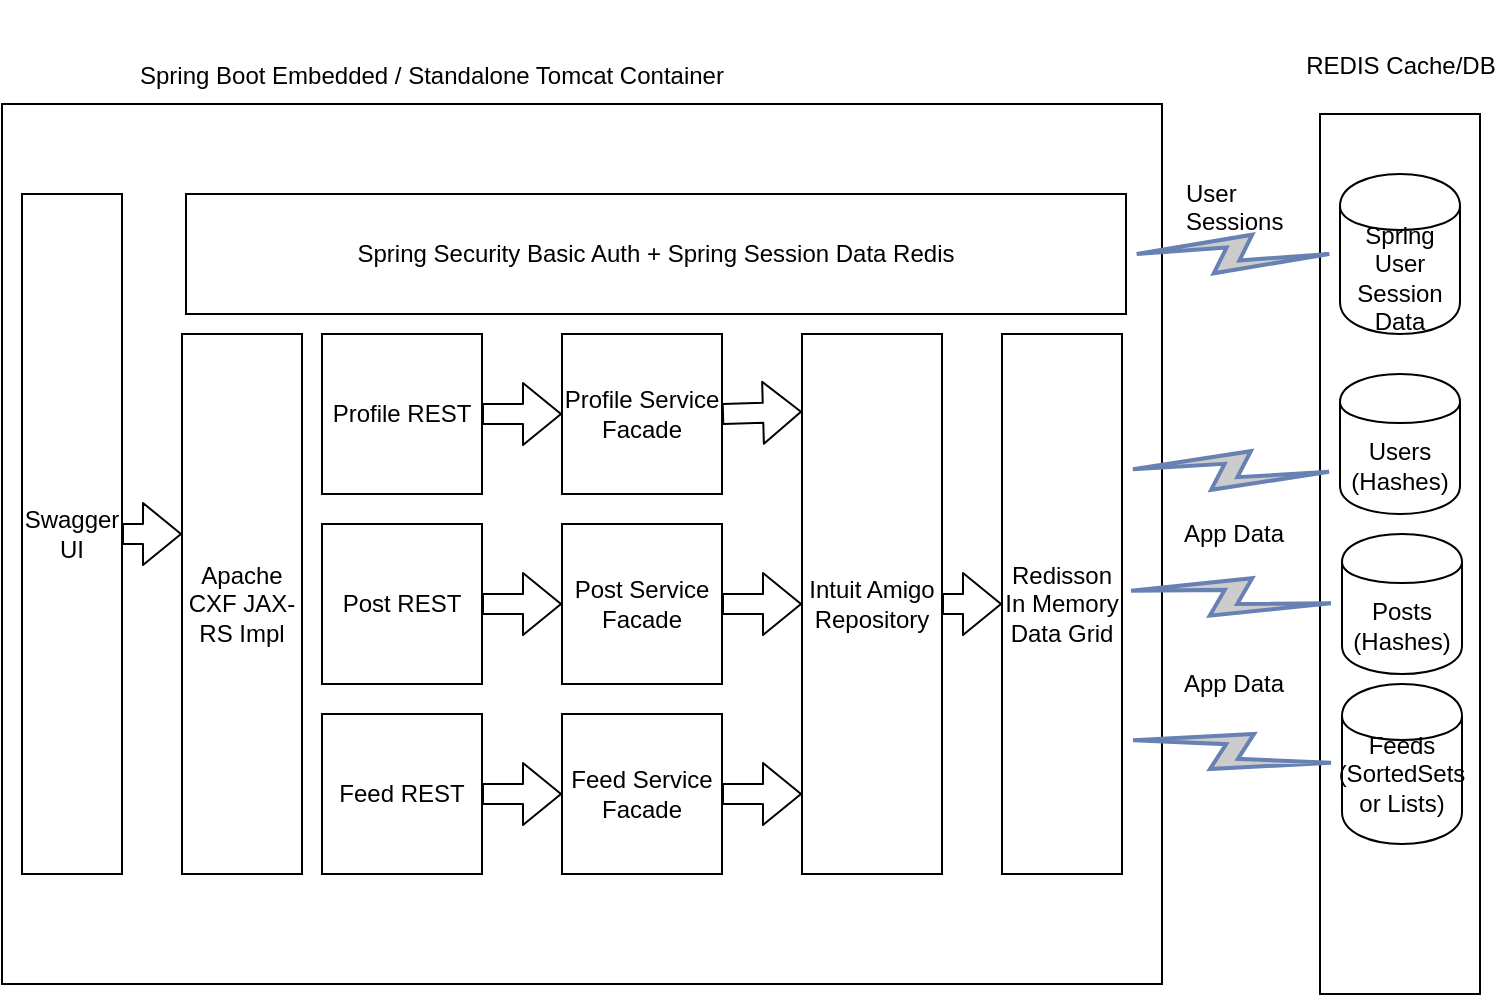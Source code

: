 <mxfile version="10.5.9" type="github"><diagram id="1RYPg8fCt-uc-34Qhv7I" name="Page-1"><mxGraphModel dx="1238" dy="1593" grid="1" gridSize="10" guides="1" tooltips="1" connect="1" arrows="1" fold="1" page="1" pageScale="1" pageWidth="850" pageHeight="1100" math="0" shadow="0"><root><mxCell id="0"/><mxCell id="1" parent="0"/><mxCell id="-DWzJqfhzz3Z3uuNRdP1-5" value="" style="rounded=0;whiteSpace=wrap;html=1;" parent="1" vertex="1"><mxGeometry y="-415" width="580" height="440" as="geometry"/></mxCell><mxCell id="-DWzJqfhzz3Z3uuNRdP1-37" value="" style="rounded=0;whiteSpace=wrap;html=1;" parent="1" vertex="1"><mxGeometry x="659" y="-410" width="80" height="440" as="geometry"/></mxCell><mxCell id="-DWzJqfhzz3Z3uuNRdP1-6" value="Profile REST" style="whiteSpace=wrap;html=1;aspect=fixed;" parent="1" vertex="1"><mxGeometry x="160" y="-300" width="80" height="80" as="geometry"/></mxCell><mxCell id="-DWzJqfhzz3Z3uuNRdP1-7" value="Post REST" style="whiteSpace=wrap;html=1;aspect=fixed;" parent="1" vertex="1"><mxGeometry x="160" y="-205" width="80" height="80" as="geometry"/></mxCell><mxCell id="-DWzJqfhzz3Z3uuNRdP1-8" value="Feed REST" style="whiteSpace=wrap;html=1;aspect=fixed;" parent="1" vertex="1"><mxGeometry x="160" y="-110" width="80" height="80" as="geometry"/></mxCell><mxCell id="-DWzJqfhzz3Z3uuNRdP1-9" value="Profile Service Facade" style="whiteSpace=wrap;html=1;aspect=fixed;" parent="1" vertex="1"><mxGeometry x="280" y="-300" width="80" height="80" as="geometry"/></mxCell><mxCell id="-DWzJqfhzz3Z3uuNRdP1-10" value="Post Service Facade" style="whiteSpace=wrap;html=1;aspect=fixed;" parent="1" vertex="1"><mxGeometry x="280" y="-205" width="80" height="80" as="geometry"/></mxCell><mxCell id="-DWzJqfhzz3Z3uuNRdP1-11" value="Feed Service Facade" style="whiteSpace=wrap;html=1;aspect=fixed;" parent="1" vertex="1"><mxGeometry x="280" y="-110" width="80" height="80" as="geometry"/></mxCell><mxCell id="-DWzJqfhzz3Z3uuNRdP1-12" value="Intuit Amigo Repository" style="rounded=0;whiteSpace=wrap;html=1;" parent="1" vertex="1"><mxGeometry x="400" y="-300" width="70" height="270" as="geometry"/></mxCell><mxCell id="-DWzJqfhzz3Z3uuNRdP1-13" value="" style="shape=flexArrow;endArrow=classic;html=1;exitX=1;exitY=0.5;exitDx=0;exitDy=0;entryX=0;entryY=0.5;entryDx=0;entryDy=0;" parent="1" source="-DWzJqfhzz3Z3uuNRdP1-6" target="-DWzJqfhzz3Z3uuNRdP1-9" edge="1"><mxGeometry width="50" height="50" relative="1" as="geometry"><mxPoint x="150" y="60" as="sourcePoint"/><mxPoint x="200" y="10" as="targetPoint"/></mxGeometry></mxCell><mxCell id="-DWzJqfhzz3Z3uuNRdP1-14" value="" style="shape=flexArrow;endArrow=classic;html=1;exitX=1;exitY=0.5;exitDx=0;exitDy=0;entryX=0;entryY=0.144;entryDx=0;entryDy=0;entryPerimeter=0;" parent="1" source="-DWzJqfhzz3Z3uuNRdP1-9" target="-DWzJqfhzz3Z3uuNRdP1-12" edge="1"><mxGeometry width="50" height="50" relative="1" as="geometry"><mxPoint x="250" y="-250" as="sourcePoint"/><mxPoint x="380" y="-260" as="targetPoint"/></mxGeometry></mxCell><mxCell id="-DWzJqfhzz3Z3uuNRdP1-15" value="Redisson In Memory Data Grid" style="rounded=0;whiteSpace=wrap;html=1;" parent="1" vertex="1"><mxGeometry x="500" y="-300" width="60" height="270" as="geometry"/></mxCell><mxCell id="-DWzJqfhzz3Z3uuNRdP1-18" value="" style="shape=flexArrow;endArrow=classic;html=1;exitX=1;exitY=0.5;exitDx=0;exitDy=0;" parent="1" source="-DWzJqfhzz3Z3uuNRdP1-7" target="-DWzJqfhzz3Z3uuNRdP1-10" edge="1"><mxGeometry width="50" height="50" relative="1" as="geometry"><mxPoint x="150" y="60" as="sourcePoint"/><mxPoint x="200" y="10" as="targetPoint"/></mxGeometry></mxCell><mxCell id="-DWzJqfhzz3Z3uuNRdP1-19" value="" style="shape=flexArrow;endArrow=classic;html=1;entryX=0;entryY=0.5;entryDx=0;entryDy=0;exitX=1;exitY=0.5;exitDx=0;exitDy=0;" parent="1" source="-DWzJqfhzz3Z3uuNRdP1-8" target="-DWzJqfhzz3Z3uuNRdP1-11" edge="1"><mxGeometry width="50" height="50" relative="1" as="geometry"><mxPoint x="150" y="60" as="sourcePoint"/><mxPoint x="200" y="10" as="targetPoint"/></mxGeometry></mxCell><mxCell id="-DWzJqfhzz3Z3uuNRdP1-20" value="" style="shape=flexArrow;endArrow=classic;html=1;exitX=1;exitY=0.5;exitDx=0;exitDy=0;" parent="1" source="-DWzJqfhzz3Z3uuNRdP1-10" edge="1"><mxGeometry width="50" height="50" relative="1" as="geometry"><mxPoint x="360" y="-130" as="sourcePoint"/><mxPoint x="400" y="-165" as="targetPoint"/></mxGeometry></mxCell><mxCell id="-DWzJqfhzz3Z3uuNRdP1-21" value="" style="shape=flexArrow;endArrow=classic;html=1;exitX=1;exitY=0.5;exitDx=0;exitDy=0;entryX=0;entryY=0.852;entryDx=0;entryDy=0;entryPerimeter=0;" parent="1" source="-DWzJqfhzz3Z3uuNRdP1-11" target="-DWzJqfhzz3Z3uuNRdP1-12" edge="1"><mxGeometry width="50" height="50" relative="1" as="geometry"><mxPoint x="150" y="60" as="sourcePoint"/><mxPoint x="200" y="10" as="targetPoint"/></mxGeometry></mxCell><mxCell id="-DWzJqfhzz3Z3uuNRdP1-22" value="" style="shape=flexArrow;endArrow=classic;html=1;exitX=1;exitY=0.5;exitDx=0;exitDy=0;" parent="1" source="-DWzJqfhzz3Z3uuNRdP1-12" edge="1"><mxGeometry width="50" height="50" relative="1" as="geometry"><mxPoint x="150" y="60" as="sourcePoint"/><mxPoint x="500" y="-165" as="targetPoint"/></mxGeometry></mxCell><mxCell id="-DWzJqfhzz3Z3uuNRdP1-25" value="Apache CXF JAX-RS Impl" style="rounded=0;whiteSpace=wrap;html=1;" parent="1" vertex="1"><mxGeometry x="90" y="-300" width="60" height="270" as="geometry"/></mxCell><mxCell id="-DWzJqfhzz3Z3uuNRdP1-26" value="Spring Security Basic Auth + Spring Session Data Redis" style="rounded=0;whiteSpace=wrap;html=1;" parent="1" vertex="1"><mxGeometry x="92" y="-370" width="470" height="60" as="geometry"/></mxCell><mxCell id="-DWzJqfhzz3Z3uuNRdP1-28" value="Spring User Session Data" style="shape=cylinder;whiteSpace=wrap;html=1;boundedLbl=1;backgroundOutline=1;" parent="1" vertex="1"><mxGeometry x="669" y="-380" width="60" height="80" as="geometry"/></mxCell><mxCell id="-DWzJqfhzz3Z3uuNRdP1-29" value="Users&lt;br&gt;(Hashes)&lt;br&gt;" style="shape=cylinder;whiteSpace=wrap;html=1;boundedLbl=1;backgroundOutline=1;" parent="1" vertex="1"><mxGeometry x="669" y="-280" width="60" height="70" as="geometry"/></mxCell><mxCell id="-DWzJqfhzz3Z3uuNRdP1-31" value="Posts&lt;br&gt;(Hashes)&lt;br&gt;" style="shape=cylinder;whiteSpace=wrap;html=1;boundedLbl=1;backgroundOutline=1;" parent="1" vertex="1"><mxGeometry x="670" y="-200" width="60" height="70" as="geometry"/></mxCell><mxCell id="-DWzJqfhzz3Z3uuNRdP1-32" value="Feeds&lt;br&gt;(SortedSets&lt;br&gt;or Lists)&lt;br&gt;&lt;br&gt;" style="shape=cylinder;whiteSpace=wrap;html=1;boundedLbl=1;backgroundOutline=1;" parent="1" vertex="1"><mxGeometry x="670" y="-125" width="60" height="80" as="geometry"/></mxCell><mxCell id="-DWzJqfhzz3Z3uuNRdP1-35" value="Spring Boot Embedded / Standalone Tomcat Container" style="text;html=1;resizable=0;points=[];autosize=1;align=left;verticalAlign=top;spacingTop=-4;" parent="1" vertex="1"><mxGeometry x="67" y="-439" width="310" height="20" as="geometry"/></mxCell><mxCell id="-DWzJqfhzz3Z3uuNRdP1-36" value="REDIS Cache/DB" style="text;html=1;strokeColor=none;fillColor=none;align=center;verticalAlign=middle;whiteSpace=wrap;rounded=0;" parent="1" vertex="1"><mxGeometry x="648.5" y="-449" width="101" height="30" as="geometry"/></mxCell><mxCell id="-DWzJqfhzz3Z3uuNRdP1-47" value="" style="html=1;outlineConnect=0;fillColor=#CCCCCC;strokeColor=#6881B3;gradientColor=none;gradientDirection=north;strokeWidth=2;shape=mxgraph.networks.comm_link_edge;html=1;entryX=0;entryY=0.5;entryDx=0;entryDy=0;exitX=1;exitY=0.5;exitDx=0;exitDy=0;" parent="1" source="-DWzJqfhzz3Z3uuNRdP1-26" target="-DWzJqfhzz3Z3uuNRdP1-28" edge="1"><mxGeometry width="100" height="100" relative="1" as="geometry"><mxPoint x="570" y="-299" as="sourcePoint"/><mxPoint x="670" y="-399" as="targetPoint"/><Array as="points"><mxPoint x="580" y="-449"/></Array></mxGeometry></mxCell><mxCell id="-DWzJqfhzz3Z3uuNRdP1-48" value="" style="html=1;outlineConnect=0;fillColor=#CCCCCC;strokeColor=#6881B3;gradientColor=none;gradientDirection=north;strokeWidth=2;shape=mxgraph.networks.comm_link_edge;html=1;entryX=0;entryY=0.5;entryDx=0;entryDy=0;exitX=0.983;exitY=0.474;exitDx=0;exitDy=0;exitPerimeter=0;" parent="1" source="-DWzJqfhzz3Z3uuNRdP1-15" target="-DWzJqfhzz3Z3uuNRdP1-31" edge="1"><mxGeometry width="100" height="100" relative="1" as="geometry"><mxPoint x="40" y="150" as="sourcePoint"/><mxPoint x="140" y="50" as="targetPoint"/></mxGeometry></mxCell><mxCell id="-DWzJqfhzz3Z3uuNRdP1-50" value="User&lt;br&gt;Sessions" style="text;html=1;resizable=0;points=[];autosize=1;align=left;verticalAlign=top;spacingTop=-4;" parent="1" vertex="1"><mxGeometry x="589.5" y="-380" width="60" height="30" as="geometry"/></mxCell><mxCell id="-DWzJqfhzz3Z3uuNRdP1-51" value="App Data" style="text;html=1;resizable=0;points=[];autosize=1;align=left;verticalAlign=top;spacingTop=-4;" parent="1" vertex="1"><mxGeometry x="589" y="-210" width="70" height="20" as="geometry"/></mxCell><mxCell id="-DWzJqfhzz3Z3uuNRdP1-52" value="Swagger UI" style="rounded=0;whiteSpace=wrap;html=1;" parent="1" vertex="1"><mxGeometry x="10" y="-370" width="50" height="340" as="geometry"/></mxCell><mxCell id="-DWzJqfhzz3Z3uuNRdP1-53" value="" style="html=1;outlineConnect=0;fillColor=#CCCCCC;strokeColor=#6881B3;gradientColor=none;gradientDirection=north;strokeWidth=2;shape=mxgraph.networks.comm_link_edge;html=1;entryX=0;entryY=0.5;entryDx=0;entryDy=0;exitX=1;exitY=0.75;exitDx=0;exitDy=0;" parent="1" source="-DWzJqfhzz3Z3uuNRdP1-15" target="-DWzJqfhzz3Z3uuNRdP1-32" edge="1"><mxGeometry width="100" height="100" relative="1" as="geometry"><mxPoint x="569" y="-162" as="sourcePoint"/><mxPoint x="680" y="-155" as="targetPoint"/></mxGeometry></mxCell><mxCell id="-DWzJqfhzz3Z3uuNRdP1-54" value="" style="html=1;outlineConnect=0;fillColor=#CCCCCC;strokeColor=#6881B3;gradientColor=none;gradientDirection=north;strokeWidth=2;shape=mxgraph.networks.comm_link_edge;html=1;entryX=0;entryY=0.7;entryDx=0;entryDy=0;exitX=1;exitY=0.25;exitDx=0;exitDy=0;" parent="1" source="-DWzJqfhzz3Z3uuNRdP1-15" target="-DWzJqfhzz3Z3uuNRdP1-29" edge="1"><mxGeometry width="100" height="100" relative="1" as="geometry"><mxPoint x="579" y="-152" as="sourcePoint"/><mxPoint x="680" y="-70" as="targetPoint"/></mxGeometry></mxCell><mxCell id="-DWzJqfhzz3Z3uuNRdP1-55" value="App Data" style="text;html=1;resizable=0;points=[];autosize=1;align=left;verticalAlign=top;spacingTop=-4;" parent="1" vertex="1"><mxGeometry x="589" y="-135" width="70" height="20" as="geometry"/></mxCell><mxCell id="OTZFrJ5nqlwtyZH1-5pl-3" value="" style="shape=flexArrow;endArrow=classic;html=1;exitX=1;exitY=0.5;exitDx=0;exitDy=0;" edge="1" parent="1" source="-DWzJqfhzz3Z3uuNRdP1-52"><mxGeometry width="50" height="50" relative="1" as="geometry"><mxPoint x="250" y="-155" as="sourcePoint"/><mxPoint x="90" y="-200" as="targetPoint"/></mxGeometry></mxCell></root></mxGraphModel></diagram></mxfile>